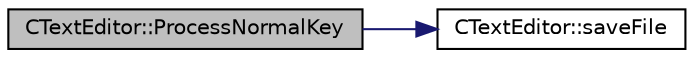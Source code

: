 digraph "CTextEditor::ProcessNormalKey"
{
 // LATEX_PDF_SIZE
  edge [fontname="Helvetica",fontsize="10",labelfontname="Helvetica",labelfontsize="10"];
  node [fontname="Helvetica",fontsize="10",shape=record];
  rankdir="LR";
  Node1 [label="CTextEditor::ProcessNormalKey",height=0.2,width=0.4,color="black", fillcolor="grey75", style="filled", fontcolor="black",tooltip="Decides what to do if a normal key is pressed."];
  Node1 -> Node2 [color="midnightblue",fontsize="10",style="solid",fontname="Helvetica"];
  Node2 [label="CTextEditor::saveFile",height=0.2,width=0.4,color="black", fillcolor="white", style="filled",URL="$classCTextEditor.html#ad631ea325cbf1ccc6d23665b92895ba2",tooltip="Save the buffer content into a file."];
}
